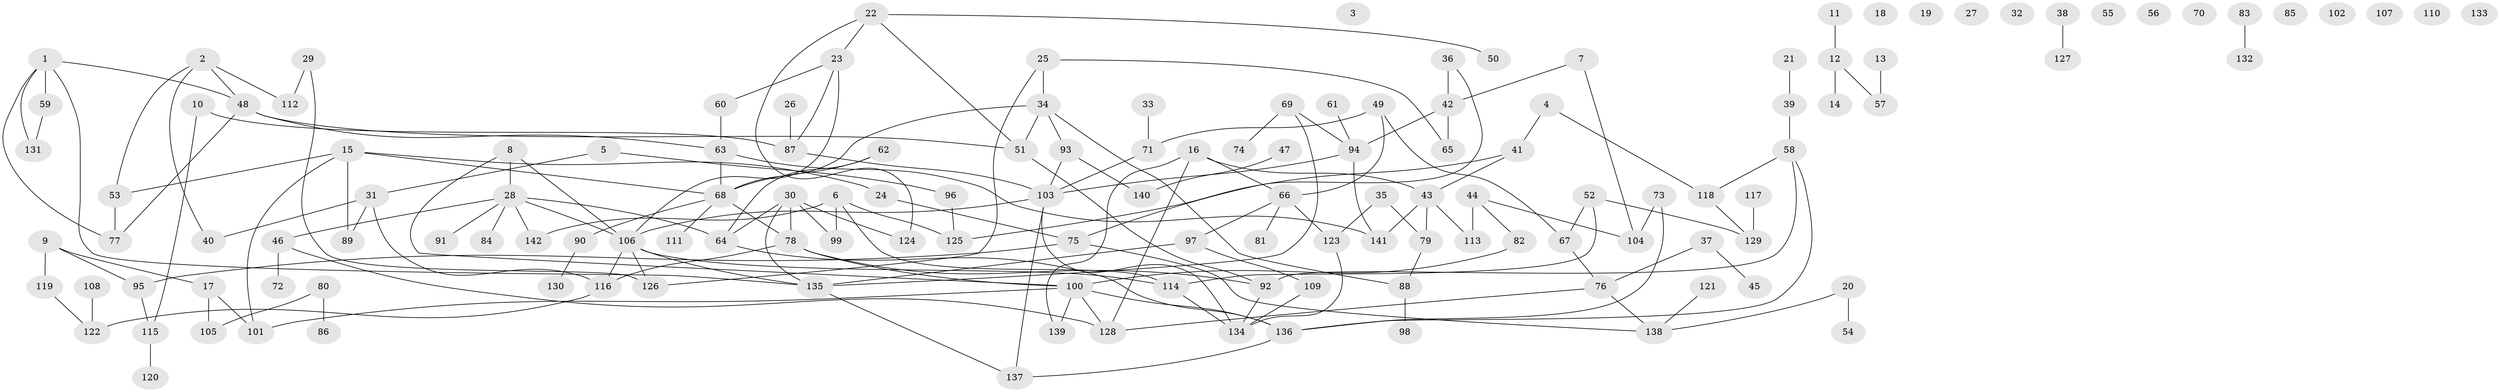 // coarse degree distribution, {8: 0.10714285714285714, 12: 0.03571428571428571, 5: 0.03571428571428571, 1: 0.35714285714285715, 4: 0.14285714285714285, 9: 0.03571428571428571, 2: 0.10714285714285714, 7: 0.03571428571428571, 6: 0.03571428571428571, 3: 0.10714285714285714}
// Generated by graph-tools (version 1.1) at 2025/48/03/04/25 22:48:20]
// undirected, 142 vertices, 181 edges
graph export_dot {
  node [color=gray90,style=filled];
  1;
  2;
  3;
  4;
  5;
  6;
  7;
  8;
  9;
  10;
  11;
  12;
  13;
  14;
  15;
  16;
  17;
  18;
  19;
  20;
  21;
  22;
  23;
  24;
  25;
  26;
  27;
  28;
  29;
  30;
  31;
  32;
  33;
  34;
  35;
  36;
  37;
  38;
  39;
  40;
  41;
  42;
  43;
  44;
  45;
  46;
  47;
  48;
  49;
  50;
  51;
  52;
  53;
  54;
  55;
  56;
  57;
  58;
  59;
  60;
  61;
  62;
  63;
  64;
  65;
  66;
  67;
  68;
  69;
  70;
  71;
  72;
  73;
  74;
  75;
  76;
  77;
  78;
  79;
  80;
  81;
  82;
  83;
  84;
  85;
  86;
  87;
  88;
  89;
  90;
  91;
  92;
  93;
  94;
  95;
  96;
  97;
  98;
  99;
  100;
  101;
  102;
  103;
  104;
  105;
  106;
  107;
  108;
  109;
  110;
  111;
  112;
  113;
  114;
  115;
  116;
  117;
  118;
  119;
  120;
  121;
  122;
  123;
  124;
  125;
  126;
  127;
  128;
  129;
  130;
  131;
  132;
  133;
  134;
  135;
  136;
  137;
  138;
  139;
  140;
  141;
  142;
  1 -- 48;
  1 -- 59;
  1 -- 77;
  1 -- 131;
  1 -- 135;
  2 -- 40;
  2 -- 48;
  2 -- 53;
  2 -- 112;
  4 -- 41;
  4 -- 118;
  5 -- 31;
  5 -- 96;
  6 -- 99;
  6 -- 114;
  6 -- 125;
  6 -- 142;
  7 -- 42;
  7 -- 104;
  8 -- 28;
  8 -- 100;
  8 -- 106;
  9 -- 17;
  9 -- 95;
  9 -- 119;
  10 -- 87;
  10 -- 115;
  11 -- 12;
  12 -- 14;
  12 -- 57;
  13 -- 57;
  15 -- 24;
  15 -- 53;
  15 -- 68;
  15 -- 89;
  15 -- 101;
  16 -- 43;
  16 -- 66;
  16 -- 128;
  16 -- 139;
  17 -- 101;
  17 -- 105;
  20 -- 54;
  20 -- 138;
  21 -- 39;
  22 -- 23;
  22 -- 50;
  22 -- 51;
  22 -- 124;
  23 -- 60;
  23 -- 87;
  23 -- 106;
  24 -- 75;
  25 -- 34;
  25 -- 65;
  25 -- 126;
  26 -- 87;
  28 -- 46;
  28 -- 64;
  28 -- 84;
  28 -- 91;
  28 -- 106;
  28 -- 142;
  29 -- 112;
  29 -- 126;
  30 -- 64;
  30 -- 78;
  30 -- 99;
  30 -- 124;
  30 -- 135;
  31 -- 40;
  31 -- 89;
  31 -- 116;
  33 -- 71;
  34 -- 51;
  34 -- 68;
  34 -- 88;
  34 -- 93;
  35 -- 79;
  35 -- 123;
  36 -- 42;
  36 -- 75;
  37 -- 45;
  37 -- 76;
  38 -- 127;
  39 -- 58;
  41 -- 43;
  41 -- 125;
  42 -- 65;
  42 -- 94;
  43 -- 79;
  43 -- 113;
  43 -- 141;
  44 -- 82;
  44 -- 104;
  44 -- 113;
  46 -- 72;
  46 -- 128;
  47 -- 140;
  48 -- 51;
  48 -- 63;
  48 -- 77;
  49 -- 66;
  49 -- 67;
  49 -- 71;
  51 -- 92;
  52 -- 67;
  52 -- 114;
  52 -- 129;
  53 -- 77;
  58 -- 92;
  58 -- 118;
  58 -- 136;
  59 -- 131;
  60 -- 63;
  61 -- 94;
  62 -- 64;
  62 -- 68;
  63 -- 68;
  63 -- 141;
  64 -- 136;
  66 -- 81;
  66 -- 97;
  66 -- 123;
  67 -- 76;
  68 -- 78;
  68 -- 90;
  68 -- 111;
  69 -- 74;
  69 -- 94;
  69 -- 135;
  71 -- 103;
  73 -- 104;
  73 -- 136;
  75 -- 95;
  75 -- 138;
  76 -- 128;
  76 -- 138;
  78 -- 92;
  78 -- 100;
  78 -- 116;
  79 -- 88;
  80 -- 86;
  80 -- 105;
  82 -- 100;
  83 -- 132;
  87 -- 103;
  88 -- 98;
  90 -- 130;
  92 -- 134;
  93 -- 103;
  93 -- 140;
  94 -- 103;
  94 -- 141;
  95 -- 115;
  96 -- 125;
  97 -- 109;
  97 -- 135;
  100 -- 101;
  100 -- 128;
  100 -- 136;
  100 -- 139;
  103 -- 106;
  103 -- 134;
  103 -- 137;
  106 -- 114;
  106 -- 116;
  106 -- 126;
  106 -- 135;
  108 -- 122;
  109 -- 134;
  114 -- 134;
  115 -- 120;
  116 -- 122;
  117 -- 129;
  118 -- 129;
  119 -- 122;
  121 -- 138;
  123 -- 134;
  135 -- 137;
  136 -- 137;
}

